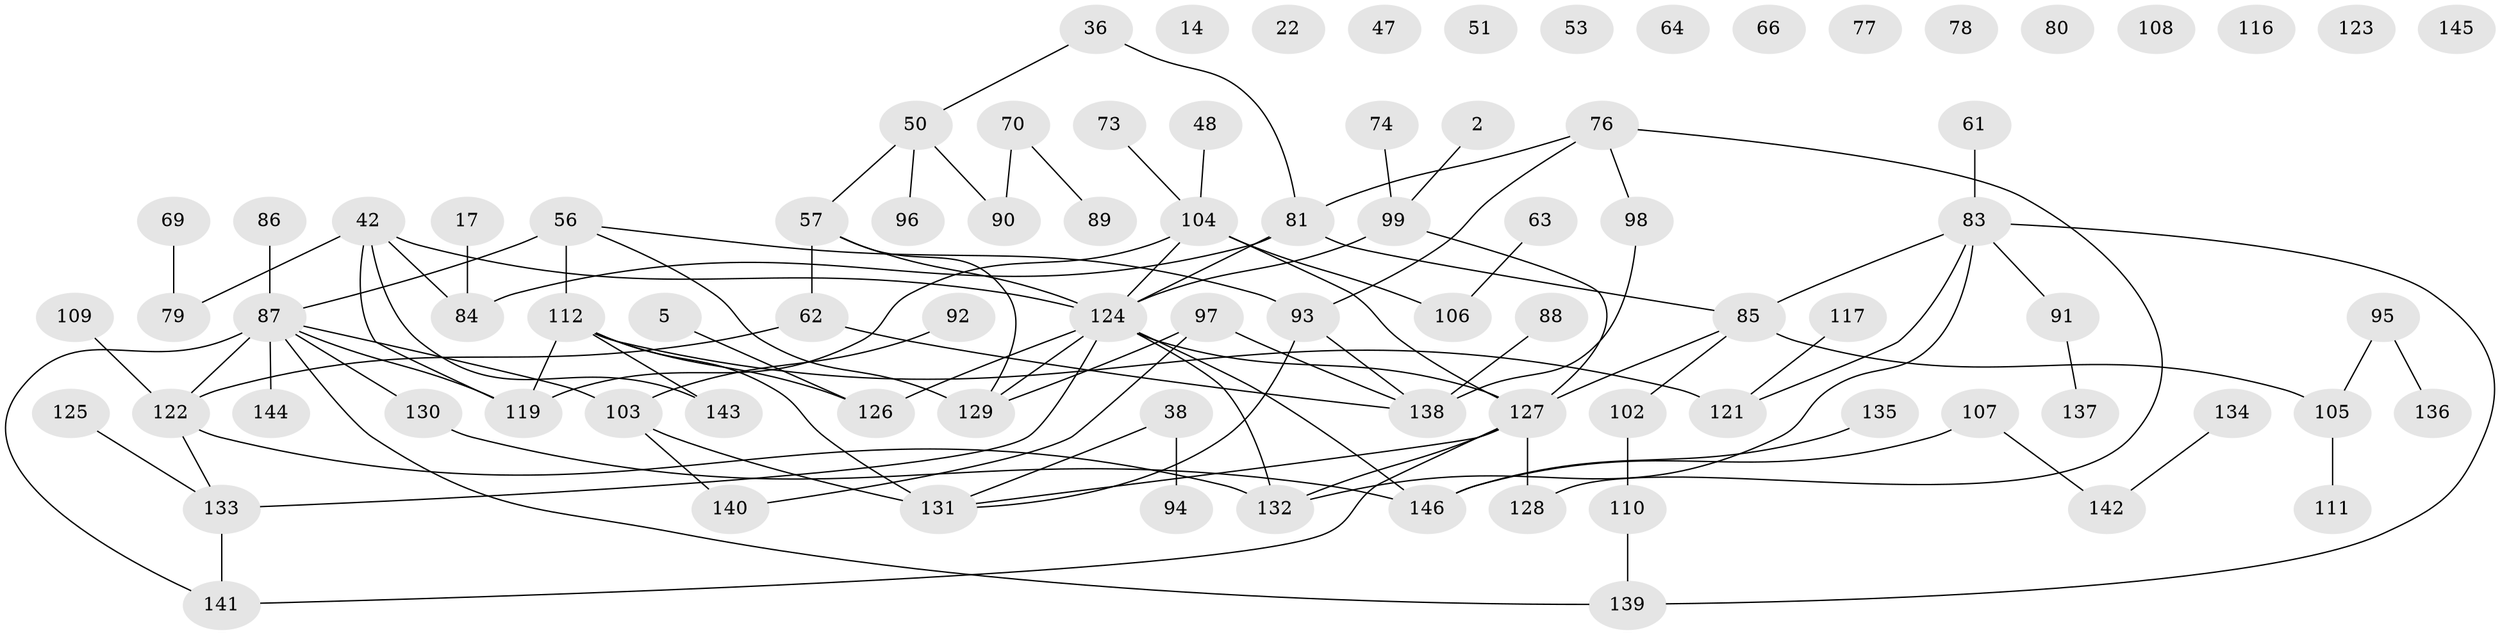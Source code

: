 // original degree distribution, {1: 0.21232876712328766, 2: 0.2328767123287671, 4: 0.18493150684931506, 3: 0.2054794520547945, 0: 0.0958904109589041, 7: 0.00684931506849315, 5: 0.0547945205479452, 6: 0.00684931506849315}
// Generated by graph-tools (version 1.1) at 2025/44/03/04/25 21:44:15]
// undirected, 87 vertices, 103 edges
graph export_dot {
graph [start="1"]
  node [color=gray90,style=filled];
  2;
  5;
  14;
  17;
  22;
  36;
  38;
  42 [super="+29"];
  47;
  48;
  50;
  51;
  53;
  56 [super="+45"];
  57 [super="+44"];
  61;
  62;
  63;
  64;
  66;
  69;
  70;
  73;
  74;
  76 [super="+49"];
  77;
  78;
  79;
  80;
  81;
  83 [super="+71+58"];
  84 [super="+10"];
  85 [super="+72"];
  86;
  87 [super="+31+3+54+33"];
  88;
  89;
  90;
  91;
  92;
  93 [super="+21"];
  94;
  95;
  96;
  97 [super="+30"];
  98 [super="+13"];
  99 [super="+82"];
  102;
  103 [super="+101"];
  104 [super="+35"];
  105;
  106 [super="+9"];
  107;
  108;
  109;
  110;
  111;
  112 [super="+60+37+67"];
  116;
  117;
  119 [super="+52"];
  121 [super="+1+65"];
  122;
  123;
  124 [super="+18+24+113+68"];
  125;
  126 [super="+115"];
  127 [super="+25+75+118+34+120"];
  128 [super="+59"];
  129 [super="+114"];
  130;
  131 [super="+100"];
  132;
  133;
  134;
  135;
  136;
  137;
  138;
  139;
  140;
  141 [super="+19+55"];
  142;
  143;
  144;
  145;
  146;
  2 -- 99;
  5 -- 126;
  17 -- 84;
  36 -- 50;
  36 -- 81;
  38 -- 94;
  38 -- 131;
  42 -- 119 [weight=2];
  42 -- 143;
  42 -- 84;
  42 -- 79;
  42 -- 124;
  48 -- 104;
  50 -- 90;
  50 -- 96;
  50 -- 57;
  56 -- 112 [weight=2];
  56 -- 129;
  56 -- 87;
  56 -- 93;
  57 -- 62;
  57 -- 124 [weight=2];
  57 -- 129 [weight=2];
  61 -- 83;
  62 -- 122;
  62 -- 138;
  63 -- 106;
  69 -- 79;
  70 -- 89;
  70 -- 90;
  73 -- 104;
  74 -- 99;
  76 -- 128;
  76 -- 81;
  76 -- 98;
  76 -- 93;
  81 -- 84 [weight=2];
  81 -- 124;
  81 -- 85;
  83 -- 91;
  83 -- 132;
  83 -- 121;
  83 -- 139;
  83 -- 85;
  85 -- 102;
  85 -- 105;
  85 -- 127;
  86 -- 87;
  87 -- 139;
  87 -- 141;
  87 -- 130;
  87 -- 119;
  87 -- 103;
  87 -- 144;
  87 -- 122;
  88 -- 138;
  91 -- 137;
  92 -- 103;
  93 -- 138;
  93 -- 131;
  95 -- 105;
  95 -- 136;
  97 -- 138;
  97 -- 129;
  97 -- 140;
  98 -- 138;
  99 -- 127 [weight=2];
  99 -- 124;
  102 -- 110;
  103 -- 131 [weight=2];
  103 -- 140;
  104 -- 119;
  104 -- 127;
  104 -- 124 [weight=2];
  104 -- 106;
  105 -- 111;
  107 -- 142;
  107 -- 146;
  109 -- 122;
  110 -- 139;
  112 -- 119;
  112 -- 126;
  112 -- 131 [weight=2];
  112 -- 143;
  112 -- 121;
  117 -- 121;
  122 -- 132;
  122 -- 133;
  124 -- 133;
  124 -- 132;
  124 -- 129;
  124 -- 146;
  124 -- 126 [weight=2];
  124 -- 127;
  125 -- 133;
  127 -- 131 [weight=2];
  127 -- 141 [weight=2];
  127 -- 132;
  127 -- 128;
  130 -- 146;
  133 -- 141 [weight=2];
  134 -- 142;
  135 -- 146;
}
